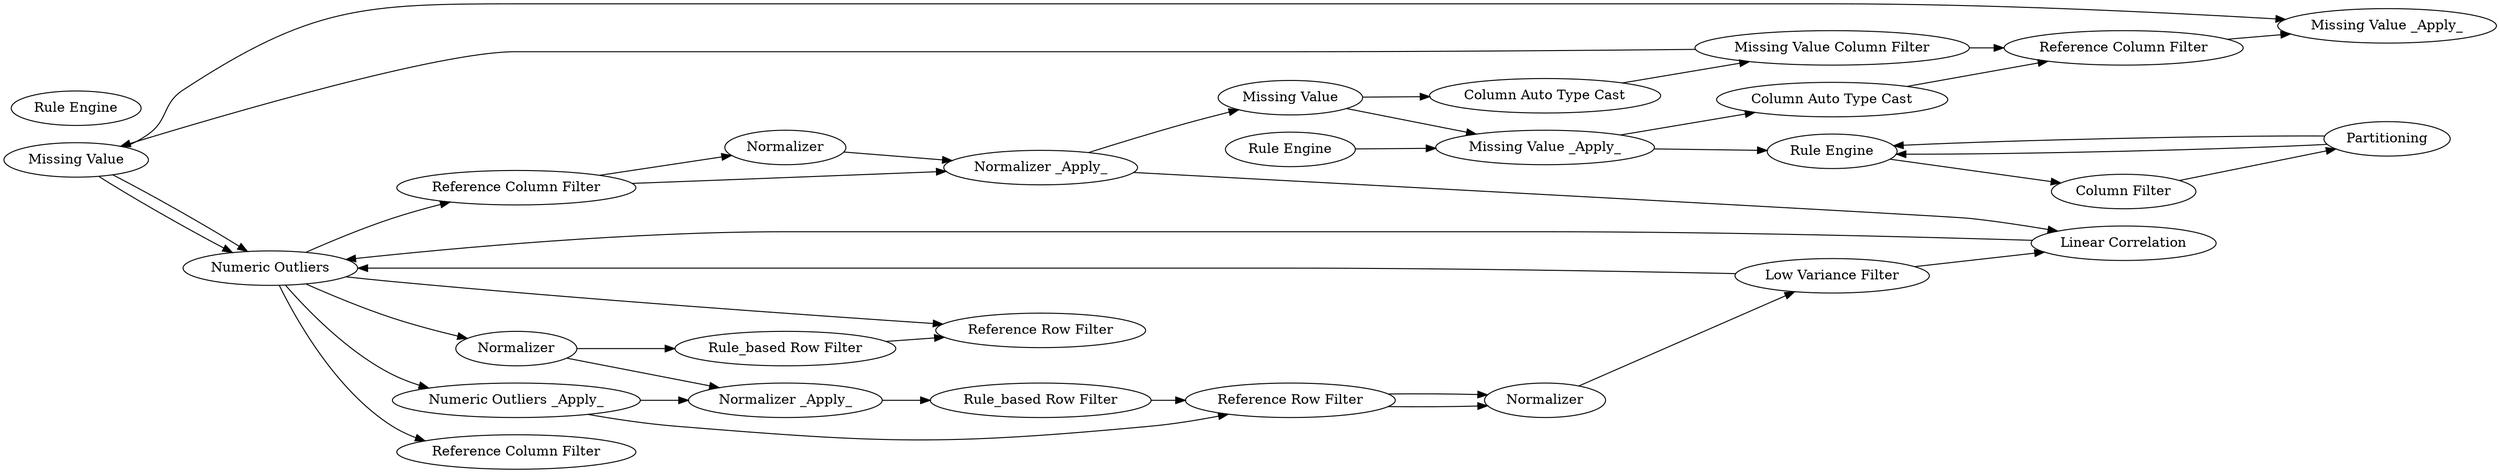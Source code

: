 digraph {
	64 [label="CSV Reader"]
	76 [label="Column Filter"]
	23 [label="Rule Engine"]
	24 [label=Partitioning]
	26 [label="Column Filter"]
	55 [label=Normalizer]
	56 [label="Normalizer _Apply_"]
	63 [label="Rule Engine"]
	64 [label="Missing Value _Apply_"]
	72 [label="Reference Column Filter"]
	73 [label="Missing Value _Apply_"]
	77 [label="Rule Engine"]
	78 [label="Missing Value"]
	80 [label="Column Auto Type Cast"]
	81 [label="Missing Value Column Filter"]
	82 [label="Missing Value"]
	83 [label="Column Auto Type Cast"]
	53 [label="Low Variance Filter"]
	66 [label="Correlation Filter"]
	74 [label="Reference Column Filter"]
	76 [label="Linear Correlation"]
	84 [label=Normalizer]
	85 [label="Reference Column Filter"]
	66 [label="Numeric Outliers"]
	774 [label=Normalizer]
	775 [label="Rule_based Row Filter"]
	778 [label="Normalizer _Apply_"]
	780 [label="Numeric Outliers _Apply_"]
	784 [label="Rule_based Row Filter"]
	785 [label="Reference Row Filter"]
	786 [label="Reference Row Filter"]
	63 -> 64
	64 -> 83
	72 -> 73
	56 -> 78
	78 -> 64
	78 -> 80
	80 -> 81
	81 -> 82
	81 -> 72
	82 -> 73
	83 -> 72
	53 -> 66
	53 -> 76
	66 -> 85
	66 -> 74
	76 -> 66
	84 -> 53
	66 -> 774
	66 -> 780
	66 -> 785
	774 -> 775
	774 -> 778
	775 -> 785
	778 -> 784
	780 -> 778
	780 -> 786
	784 -> 786
	23 -> 26
	24 -> 23
	24 -> 23
	26 -> 24
	55 -> 56
	82 -> 66
	82 -> 66
	85 -> 55
	85 -> 56
	786 -> 84
	786 -> 84
	64 -> 23
	56 -> 76
	rankdir=LR
}
